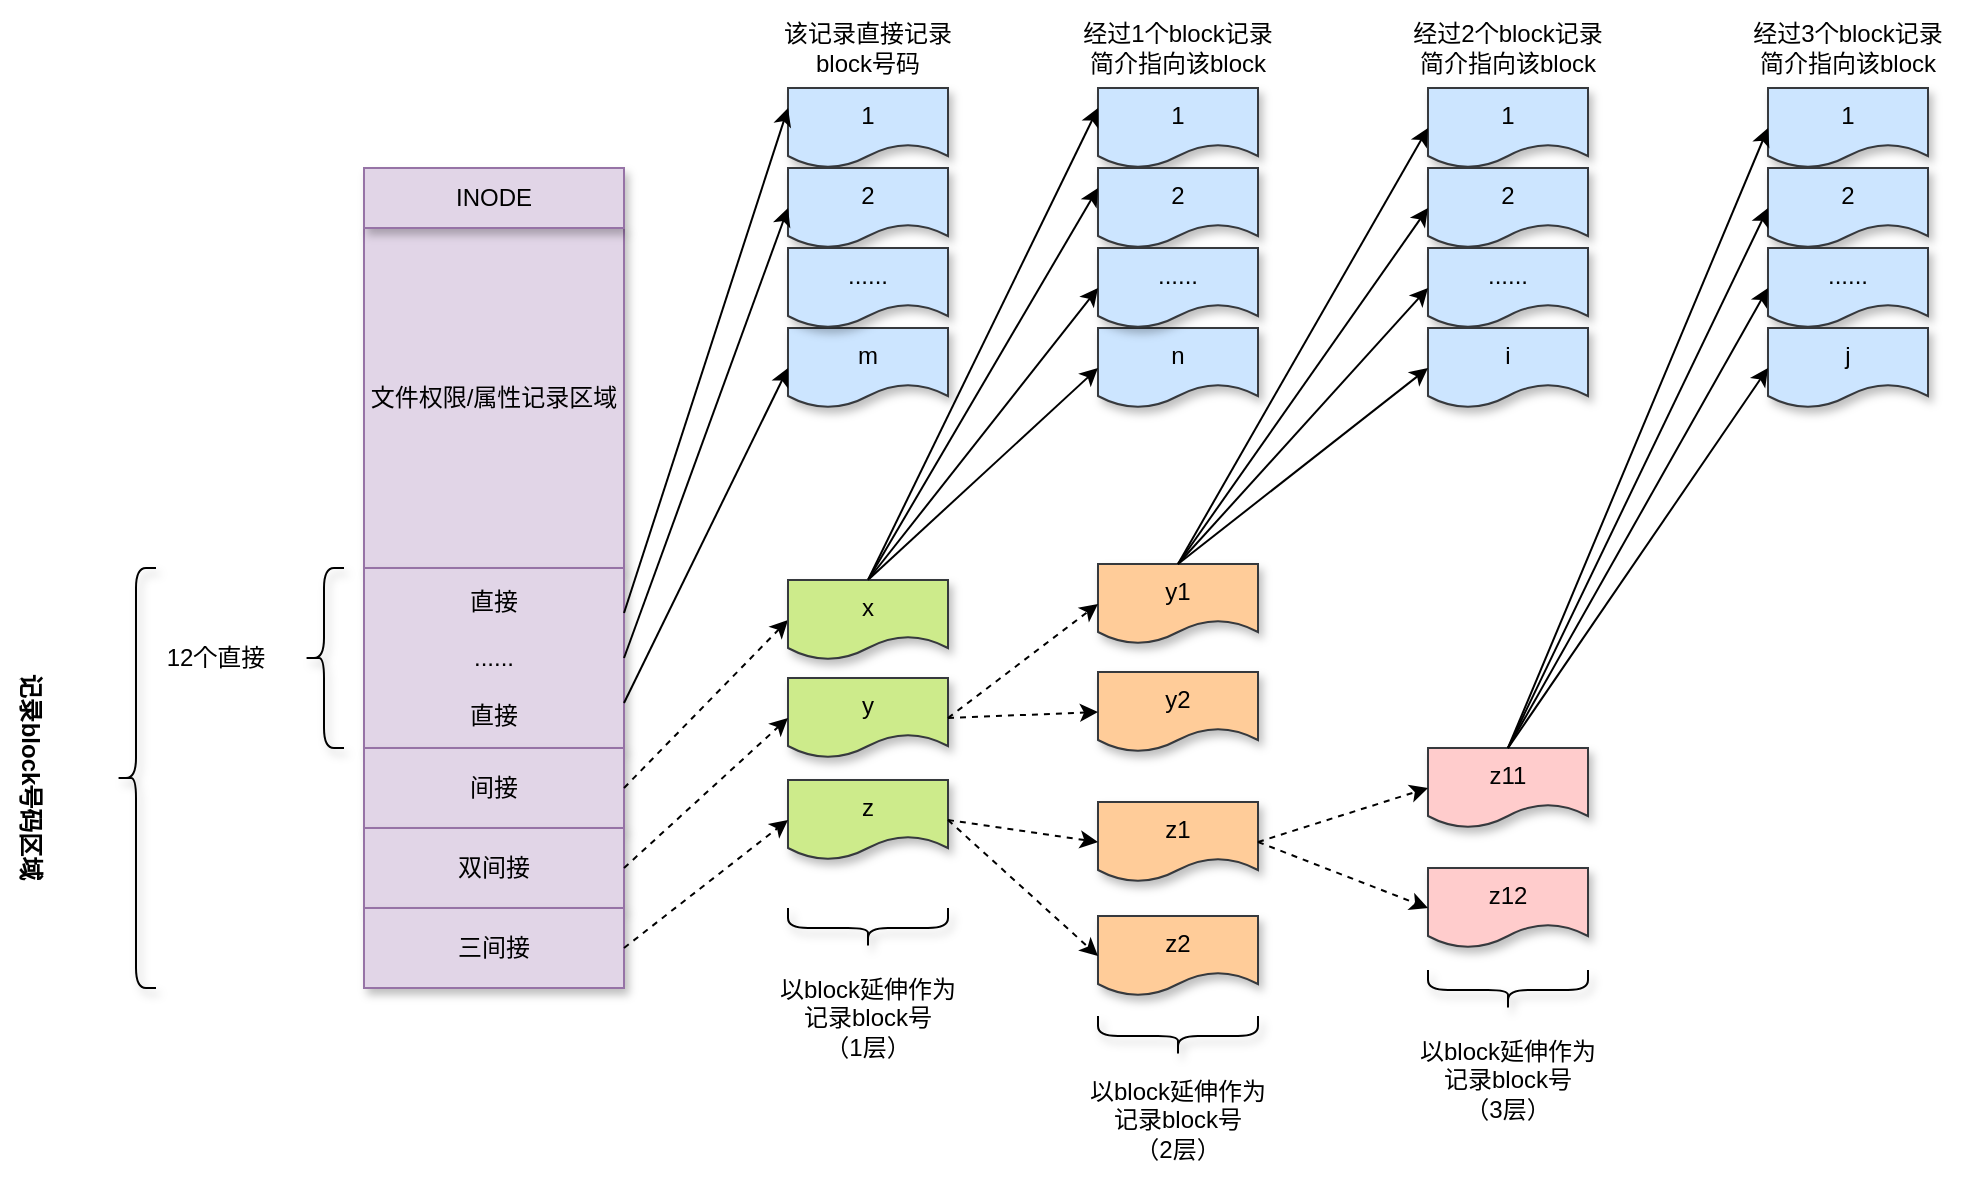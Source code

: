 <mxfile version="16.1.2" type="device"><diagram id="zBo1E9y9CZhKEmtYH8cV" name="第 1 页"><mxGraphModel dx="1185" dy="907" grid="1" gridSize="10" guides="1" tooltips="1" connect="1" arrows="1" fold="1" page="1" pageScale="1" pageWidth="1169" pageHeight="1654" math="0" shadow="0"><root><mxCell id="0"/><mxCell id="1" parent="0"/><mxCell id="5pVceXR9s0oQF_CGtfUR-30" value="&lt;span&gt;文件权限/属性记录区域&lt;/span&gt;" style="rounded=0;whiteSpace=wrap;html=1;shadow=1;glass=0;sketch=0;fillColor=#e1d5e7;strokeColor=#9673a6;" vertex="1" parent="1"><mxGeometry x="218" y="220" width="130" height="170" as="geometry"/></mxCell><mxCell id="5pVceXR9s0oQF_CGtfUR-31" value="直接&lt;br&gt;&lt;br&gt;......&lt;br&gt;&lt;br&gt;直接" style="rounded=0;whiteSpace=wrap;html=1;shadow=1;glass=0;sketch=0;fillColor=#e1d5e7;strokeColor=#9673a6;" vertex="1" parent="1"><mxGeometry x="218" y="390" width="130" height="90" as="geometry"/></mxCell><mxCell id="5pVceXR9s0oQF_CGtfUR-32" value="INODE" style="text;html=1;strokeColor=#9673a6;fillColor=#e1d5e7;align=center;verticalAlign=middle;whiteSpace=wrap;rounded=0;shadow=1;glass=0;sketch=0;" vertex="1" parent="1"><mxGeometry x="218" y="190" width="130" height="30" as="geometry"/></mxCell><mxCell id="5pVceXR9s0oQF_CGtfUR-33" value="间接" style="rounded=0;whiteSpace=wrap;html=1;shadow=1;glass=0;sketch=0;fillColor=#e1d5e7;strokeColor=#9673a6;" vertex="1" parent="1"><mxGeometry x="218" y="480" width="130" height="40" as="geometry"/></mxCell><mxCell id="5pVceXR9s0oQF_CGtfUR-34" value="双间接" style="rounded=0;whiteSpace=wrap;html=1;shadow=1;glass=0;sketch=0;fillColor=#e1d5e7;strokeColor=#9673a6;" vertex="1" parent="1"><mxGeometry x="218" y="520" width="130" height="40" as="geometry"/></mxCell><mxCell id="5pVceXR9s0oQF_CGtfUR-35" value="三间接" style="rounded=0;whiteSpace=wrap;html=1;shadow=1;glass=0;sketch=0;fillColor=#e1d5e7;strokeColor=#9673a6;" vertex="1" parent="1"><mxGeometry x="218" y="560" width="130" height="40" as="geometry"/></mxCell><mxCell id="5pVceXR9s0oQF_CGtfUR-36" value="" style="shape=curlyBracket;whiteSpace=wrap;html=1;rounded=1;shadow=1;glass=0;sketch=0;gradientColor=#ffffff;" vertex="1" parent="1"><mxGeometry x="188" y="390" width="20" height="90" as="geometry"/></mxCell><UserObject label="12个直接" placeholders="1" name="Variable" id="5pVceXR9s0oQF_CGtfUR-37"><mxCell style="text;html=1;strokeColor=none;fillColor=none;align=center;verticalAlign=middle;whiteSpace=wrap;overflow=hidden;rounded=0;shadow=1;glass=0;sketch=0;" vertex="1" parent="1"><mxGeometry x="104" y="425" width="80" height="20" as="geometry"/></mxCell></UserObject><mxCell id="5pVceXR9s0oQF_CGtfUR-39" value="" style="shape=curlyBracket;whiteSpace=wrap;html=1;rounded=1;shadow=1;glass=0;sketch=0;gradientColor=#ffffff;" vertex="1" parent="1"><mxGeometry x="94" y="390" width="20" height="210" as="geometry"/></mxCell><UserObject label="&lt;b&gt;记录block号码区域&lt;/b&gt;" placeholders="1" name="Variable" id="5pVceXR9s0oQF_CGtfUR-41"><mxCell style="text;html=1;strokeColor=none;fillColor=none;align=center;verticalAlign=middle;whiteSpace=wrap;overflow=hidden;rounded=0;shadow=1;glass=0;sketch=0;rotation=90;" vertex="1" parent="1"><mxGeometry x="-12" y="485" width="126" height="20" as="geometry"/></mxCell></UserObject><mxCell id="5pVceXR9s0oQF_CGtfUR-42" value="1" style="shape=document;whiteSpace=wrap;html=1;boundedLbl=1;rounded=0;shadow=1;glass=0;sketch=0;fillColor=#cce5ff;strokeColor=#36393d;" vertex="1" parent="1"><mxGeometry x="430" y="150" width="80" height="40" as="geometry"/></mxCell><mxCell id="5pVceXR9s0oQF_CGtfUR-43" value="2" style="shape=document;whiteSpace=wrap;html=1;boundedLbl=1;rounded=0;shadow=1;glass=0;sketch=0;fillColor=#cce5ff;strokeColor=#36393d;" vertex="1" parent="1"><mxGeometry x="430" y="190" width="80" height="40" as="geometry"/></mxCell><mxCell id="5pVceXR9s0oQF_CGtfUR-44" value="m" style="shape=document;whiteSpace=wrap;html=1;boundedLbl=1;rounded=0;shadow=1;glass=0;sketch=0;fillColor=#cce5ff;strokeColor=#36393d;" vertex="1" parent="1"><mxGeometry x="430" y="270" width="80" height="40" as="geometry"/></mxCell><mxCell id="5pVceXR9s0oQF_CGtfUR-45" value="" style="endArrow=classic;html=1;rounded=0;entryX=0;entryY=0.25;entryDx=0;entryDy=0;exitX=1;exitY=0.25;exitDx=0;exitDy=0;" edge="1" parent="1" source="5pVceXR9s0oQF_CGtfUR-31" target="5pVceXR9s0oQF_CGtfUR-42"><mxGeometry width="50" height="50" relative="1" as="geometry"><mxPoint x="390" y="520" as="sourcePoint"/><mxPoint x="440" y="470" as="targetPoint"/></mxGeometry></mxCell><mxCell id="5pVceXR9s0oQF_CGtfUR-46" value="" style="endArrow=classic;html=1;rounded=0;entryX=0;entryY=0.5;entryDx=0;entryDy=0;exitX=1;exitY=0.5;exitDx=0;exitDy=0;" edge="1" parent="1" source="5pVceXR9s0oQF_CGtfUR-31" target="5pVceXR9s0oQF_CGtfUR-43"><mxGeometry width="50" height="50" relative="1" as="geometry"><mxPoint x="390" y="520" as="sourcePoint"/><mxPoint x="440" y="470" as="targetPoint"/></mxGeometry></mxCell><mxCell id="5pVceXR9s0oQF_CGtfUR-47" value="" style="endArrow=classic;html=1;rounded=0;entryX=0;entryY=0.5;entryDx=0;entryDy=0;exitX=1;exitY=0.75;exitDx=0;exitDy=0;" edge="1" parent="1" source="5pVceXR9s0oQF_CGtfUR-31" target="5pVceXR9s0oQF_CGtfUR-44"><mxGeometry width="50" height="50" relative="1" as="geometry"><mxPoint x="390" y="520" as="sourcePoint"/><mxPoint x="440" y="470" as="targetPoint"/></mxGeometry></mxCell><mxCell id="5pVceXR9s0oQF_CGtfUR-49" value="该记录直接记录block号码" style="text;html=1;strokeColor=none;fillColor=none;align=center;verticalAlign=middle;whiteSpace=wrap;rounded=0;shadow=1;glass=0;sketch=0;" vertex="1" parent="1"><mxGeometry x="420" y="110" width="100" height="40" as="geometry"/></mxCell><mxCell id="5pVceXR9s0oQF_CGtfUR-58" value="" style="endArrow=classic;html=1;rounded=1;exitX=1;exitY=0.5;exitDx=0;exitDy=0;entryX=0;entryY=0.5;entryDx=0;entryDy=0;strokeWidth=1;sketch=0;strokeColor=#000000;dashed=1;" edge="1" parent="1" source="5pVceXR9s0oQF_CGtfUR-33" target="5pVceXR9s0oQF_CGtfUR-66"><mxGeometry width="50" height="50" relative="1" as="geometry"><mxPoint x="550" y="430" as="sourcePoint"/><mxPoint x="417.5" y="470" as="targetPoint"/></mxGeometry></mxCell><mxCell id="5pVceXR9s0oQF_CGtfUR-59" value="1" style="shape=document;whiteSpace=wrap;html=1;boundedLbl=1;rounded=0;shadow=1;glass=0;sketch=0;fillColor=#cce5ff;strokeColor=#36393d;" vertex="1" parent="1"><mxGeometry x="585" y="150" width="80" height="40" as="geometry"/></mxCell><mxCell id="5pVceXR9s0oQF_CGtfUR-60" value="2" style="shape=document;whiteSpace=wrap;html=1;boundedLbl=1;rounded=0;shadow=1;glass=0;sketch=0;fillColor=#cce5ff;strokeColor=#36393d;" vertex="1" parent="1"><mxGeometry x="585" y="190" width="80" height="40" as="geometry"/></mxCell><mxCell id="5pVceXR9s0oQF_CGtfUR-61" value="n" style="shape=document;whiteSpace=wrap;html=1;boundedLbl=1;rounded=0;shadow=1;glass=0;sketch=0;fillColor=#cce5ff;strokeColor=#36393d;" vertex="1" parent="1"><mxGeometry x="585" y="270" width="80" height="40" as="geometry"/></mxCell><mxCell id="5pVceXR9s0oQF_CGtfUR-62" value="" style="endArrow=classic;html=1;rounded=0;sketch=0;strokeColor=#000000;strokeWidth=1;exitX=0.5;exitY=0;exitDx=0;exitDy=0;entryX=0;entryY=0.25;entryDx=0;entryDy=0;" edge="1" parent="1" source="5pVceXR9s0oQF_CGtfUR-66" target="5pVceXR9s0oQF_CGtfUR-59"><mxGeometry width="50" height="50" relative="1" as="geometry"><mxPoint x="522.5" y="450" as="sourcePoint"/><mxPoint x="610" y="380" as="targetPoint"/></mxGeometry></mxCell><mxCell id="5pVceXR9s0oQF_CGtfUR-63" value="" style="endArrow=classic;html=1;rounded=0;sketch=0;strokeColor=#000000;strokeWidth=1;exitX=0.5;exitY=0;exitDx=0;exitDy=0;entryX=0;entryY=0.25;entryDx=0;entryDy=0;" edge="1" parent="1" source="5pVceXR9s0oQF_CGtfUR-66" target="5pVceXR9s0oQF_CGtfUR-60"><mxGeometry width="50" height="50" relative="1" as="geometry"><mxPoint x="522.5" y="470" as="sourcePoint"/><mxPoint x="595" y="170" as="targetPoint"/></mxGeometry></mxCell><mxCell id="5pVceXR9s0oQF_CGtfUR-64" value="" style="endArrow=classic;html=1;rounded=0;sketch=0;strokeColor=#000000;strokeWidth=1;exitX=0.5;exitY=0;exitDx=0;exitDy=0;entryX=0;entryY=0.5;entryDx=0;entryDy=0;" edge="1" parent="1" source="5pVceXR9s0oQF_CGtfUR-66" target="5pVceXR9s0oQF_CGtfUR-61"><mxGeometry width="50" height="50" relative="1" as="geometry"><mxPoint x="522.5" y="480" as="sourcePoint"/><mxPoint x="595" y="210" as="targetPoint"/></mxGeometry></mxCell><mxCell id="5pVceXR9s0oQF_CGtfUR-65" value="经过1个block记录简介指向该block" style="text;html=1;strokeColor=none;fillColor=none;align=center;verticalAlign=middle;whiteSpace=wrap;rounded=0;shadow=1;glass=0;sketch=0;" vertex="1" parent="1"><mxGeometry x="575" y="110" width="100" height="40" as="geometry"/></mxCell><mxCell id="5pVceXR9s0oQF_CGtfUR-66" value="x" style="shape=document;whiteSpace=wrap;html=1;boundedLbl=1;rounded=0;shadow=1;glass=0;sketch=0;fillColor=#cdeb8b;strokeColor=#36393d;" vertex="1" parent="1"><mxGeometry x="430" y="396" width="80" height="40" as="geometry"/></mxCell><mxCell id="5pVceXR9s0oQF_CGtfUR-67" value="......" style="shape=document;whiteSpace=wrap;html=1;boundedLbl=1;rounded=0;shadow=1;glass=0;sketch=0;fillColor=#cce5ff;strokeColor=#36393d;" vertex="1" parent="1"><mxGeometry x="585" y="230" width="80" height="40" as="geometry"/></mxCell><mxCell id="5pVceXR9s0oQF_CGtfUR-68" value="" style="endArrow=classic;html=1;rounded=0;sketch=0;strokeColor=#000000;strokeWidth=1;exitX=0.5;exitY=0;exitDx=0;exitDy=0;entryX=0;entryY=0.5;entryDx=0;entryDy=0;" edge="1" parent="1" source="5pVceXR9s0oQF_CGtfUR-66" target="5pVceXR9s0oQF_CGtfUR-67"><mxGeometry width="50" height="50" relative="1" as="geometry"><mxPoint x="480" y="455" as="sourcePoint"/><mxPoint x="595" y="300" as="targetPoint"/></mxGeometry></mxCell><mxCell id="5pVceXR9s0oQF_CGtfUR-69" value="......" style="shape=document;whiteSpace=wrap;html=1;boundedLbl=1;rounded=0;shadow=1;glass=0;sketch=0;fillColor=#cce5ff;strokeColor=#36393d;" vertex="1" parent="1"><mxGeometry x="430" y="230" width="80" height="40" as="geometry"/></mxCell><mxCell id="5pVceXR9s0oQF_CGtfUR-70" value="y" style="shape=document;whiteSpace=wrap;html=1;boundedLbl=1;rounded=0;shadow=1;glass=0;sketch=0;fillColor=#cdeb8b;strokeColor=#36393d;" vertex="1" parent="1"><mxGeometry x="430" y="445" width="80" height="40" as="geometry"/></mxCell><mxCell id="5pVceXR9s0oQF_CGtfUR-71" value="" style="endArrow=classic;html=1;rounded=1;exitX=1;exitY=0.5;exitDx=0;exitDy=0;entryX=0;entryY=0.5;entryDx=0;entryDy=0;strokeWidth=1;sketch=0;strokeColor=#000000;dashed=1;" edge="1" parent="1" source="5pVceXR9s0oQF_CGtfUR-34" target="5pVceXR9s0oQF_CGtfUR-70"><mxGeometry width="50" height="50" relative="1" as="geometry"><mxPoint x="358" y="510" as="sourcePoint"/><mxPoint x="440" y="429" as="targetPoint"/></mxGeometry></mxCell><mxCell id="5pVceXR9s0oQF_CGtfUR-72" value="y1" style="shape=document;whiteSpace=wrap;html=1;boundedLbl=1;rounded=0;shadow=1;glass=0;sketch=0;fillColor=#ffcc99;strokeColor=#36393d;" vertex="1" parent="1"><mxGeometry x="585" y="388" width="80" height="40" as="geometry"/></mxCell><mxCell id="5pVceXR9s0oQF_CGtfUR-73" value="y2" style="shape=document;whiteSpace=wrap;html=1;boundedLbl=1;rounded=0;shadow=1;glass=0;sketch=0;fillColor=#ffcc99;strokeColor=#36393d;" vertex="1" parent="1"><mxGeometry x="585" y="442" width="80" height="40" as="geometry"/></mxCell><mxCell id="5pVceXR9s0oQF_CGtfUR-74" value="" style="endArrow=classic;html=1;rounded=1;exitX=1;exitY=0.5;exitDx=0;exitDy=0;entryX=0;entryY=0.5;entryDx=0;entryDy=0;strokeWidth=1;sketch=0;strokeColor=#000000;dashed=1;" edge="1" parent="1" source="5pVceXR9s0oQF_CGtfUR-70" target="5pVceXR9s0oQF_CGtfUR-72"><mxGeometry width="50" height="50" relative="1" as="geometry"><mxPoint x="358" y="550" as="sourcePoint"/><mxPoint x="440" y="510" as="targetPoint"/></mxGeometry></mxCell><mxCell id="5pVceXR9s0oQF_CGtfUR-75" value="" style="endArrow=classic;html=1;rounded=1;exitX=1;exitY=0.5;exitDx=0;exitDy=0;entryX=0;entryY=0.5;entryDx=0;entryDy=0;strokeWidth=1;sketch=0;strokeColor=#000000;dashed=1;" edge="1" parent="1" source="5pVceXR9s0oQF_CGtfUR-70" target="5pVceXR9s0oQF_CGtfUR-73"><mxGeometry width="50" height="50" relative="1" as="geometry"><mxPoint x="368" y="560" as="sourcePoint"/><mxPoint x="450" y="520" as="targetPoint"/></mxGeometry></mxCell><mxCell id="5pVceXR9s0oQF_CGtfUR-76" value="1" style="shape=document;whiteSpace=wrap;html=1;boundedLbl=1;rounded=0;shadow=1;glass=0;sketch=0;fillColor=#cce5ff;strokeColor=#36393d;" vertex="1" parent="1"><mxGeometry x="750" y="150" width="80" height="40" as="geometry"/></mxCell><mxCell id="5pVceXR9s0oQF_CGtfUR-77" value="2" style="shape=document;whiteSpace=wrap;html=1;boundedLbl=1;rounded=0;shadow=1;glass=0;sketch=0;fillColor=#cce5ff;strokeColor=#36393d;" vertex="1" parent="1"><mxGeometry x="750" y="190" width="80" height="40" as="geometry"/></mxCell><mxCell id="5pVceXR9s0oQF_CGtfUR-78" value="......" style="shape=document;whiteSpace=wrap;html=1;boundedLbl=1;rounded=0;shadow=1;glass=0;sketch=0;fillColor=#cce5ff;strokeColor=#36393d;" vertex="1" parent="1"><mxGeometry x="750" y="230" width="80" height="40" as="geometry"/></mxCell><mxCell id="5pVceXR9s0oQF_CGtfUR-79" value="i" style="shape=document;whiteSpace=wrap;html=1;boundedLbl=1;rounded=0;shadow=1;glass=0;sketch=0;fillColor=#cce5ff;strokeColor=#36393d;" vertex="1" parent="1"><mxGeometry x="750" y="270" width="80" height="40" as="geometry"/></mxCell><mxCell id="5pVceXR9s0oQF_CGtfUR-80" value="1" style="shape=document;whiteSpace=wrap;html=1;boundedLbl=1;rounded=0;shadow=1;glass=0;sketch=0;fillColor=#cce5ff;strokeColor=#36393d;" vertex="1" parent="1"><mxGeometry x="920" y="150" width="80" height="40" as="geometry"/></mxCell><mxCell id="5pVceXR9s0oQF_CGtfUR-81" value="2" style="shape=document;whiteSpace=wrap;html=1;boundedLbl=1;rounded=0;shadow=1;glass=0;sketch=0;fillColor=#cce5ff;strokeColor=#36393d;" vertex="1" parent="1"><mxGeometry x="920" y="190" width="80" height="40" as="geometry"/></mxCell><mxCell id="5pVceXR9s0oQF_CGtfUR-83" value="......" style="shape=document;whiteSpace=wrap;html=1;boundedLbl=1;rounded=0;shadow=1;glass=0;sketch=0;fillColor=#cce5ff;strokeColor=#36393d;" vertex="1" parent="1"><mxGeometry x="920" y="230" width="80" height="40" as="geometry"/></mxCell><mxCell id="5pVceXR9s0oQF_CGtfUR-84" value="j" style="shape=document;whiteSpace=wrap;html=1;boundedLbl=1;rounded=0;shadow=1;glass=0;sketch=0;fillColor=#cce5ff;strokeColor=#36393d;" vertex="1" parent="1"><mxGeometry x="920" y="270" width="80" height="40" as="geometry"/></mxCell><mxCell id="5pVceXR9s0oQF_CGtfUR-85" value="" style="endArrow=classic;html=1;rounded=0;sketch=0;strokeColor=#000000;strokeWidth=1;exitX=0.5;exitY=0;exitDx=0;exitDy=0;entryX=0;entryY=0.5;entryDx=0;entryDy=0;" edge="1" parent="1" source="5pVceXR9s0oQF_CGtfUR-72" target="5pVceXR9s0oQF_CGtfUR-76"><mxGeometry width="50" height="50" relative="1" as="geometry"><mxPoint x="480" y="409" as="sourcePoint"/><mxPoint x="595" y="300" as="targetPoint"/></mxGeometry></mxCell><mxCell id="5pVceXR9s0oQF_CGtfUR-86" value="" style="endArrow=classic;html=1;rounded=0;sketch=0;strokeColor=#000000;strokeWidth=1;exitX=0.5;exitY=0;exitDx=0;exitDy=0;entryX=0;entryY=0.5;entryDx=0;entryDy=0;" edge="1" parent="1" source="5pVceXR9s0oQF_CGtfUR-72" target="5pVceXR9s0oQF_CGtfUR-77"><mxGeometry width="50" height="50" relative="1" as="geometry"><mxPoint x="635" y="418" as="sourcePoint"/><mxPoint x="760" y="180" as="targetPoint"/></mxGeometry></mxCell><mxCell id="5pVceXR9s0oQF_CGtfUR-87" value="" style="endArrow=classic;html=1;rounded=0;sketch=0;strokeColor=#000000;strokeWidth=1;exitX=0.5;exitY=0;exitDx=0;exitDy=0;entryX=0;entryY=0.5;entryDx=0;entryDy=0;" edge="1" parent="1" source="5pVceXR9s0oQF_CGtfUR-72" target="5pVceXR9s0oQF_CGtfUR-78"><mxGeometry width="50" height="50" relative="1" as="geometry"><mxPoint x="645" y="428" as="sourcePoint"/><mxPoint x="770" y="190" as="targetPoint"/></mxGeometry></mxCell><mxCell id="5pVceXR9s0oQF_CGtfUR-88" value="" style="endArrow=classic;html=1;rounded=0;sketch=0;strokeColor=#000000;strokeWidth=1;exitX=0.5;exitY=0;exitDx=0;exitDy=0;entryX=0;entryY=0.5;entryDx=0;entryDy=0;" edge="1" parent="1" source="5pVceXR9s0oQF_CGtfUR-72" target="5pVceXR9s0oQF_CGtfUR-79"><mxGeometry width="50" height="50" relative="1" as="geometry"><mxPoint x="655" y="438" as="sourcePoint"/><mxPoint x="780" y="200" as="targetPoint"/></mxGeometry></mxCell><mxCell id="5pVceXR9s0oQF_CGtfUR-89" value="z" style="shape=document;whiteSpace=wrap;html=1;boundedLbl=1;rounded=0;shadow=1;glass=0;sketch=0;fillColor=#cdeb8b;strokeColor=#36393d;" vertex="1" parent="1"><mxGeometry x="430" y="496" width="80" height="40" as="geometry"/></mxCell><mxCell id="5pVceXR9s0oQF_CGtfUR-90" value="" style="endArrow=classic;html=1;rounded=1;exitX=1;exitY=0.5;exitDx=0;exitDy=0;entryX=0;entryY=0.5;entryDx=0;entryDy=0;strokeWidth=1;sketch=0;strokeColor=#000000;dashed=1;" edge="1" parent="1" source="5pVceXR9s0oQF_CGtfUR-35" target="5pVceXR9s0oQF_CGtfUR-89"><mxGeometry width="50" height="50" relative="1" as="geometry"><mxPoint x="358" y="550" as="sourcePoint"/><mxPoint x="440" y="475" as="targetPoint"/></mxGeometry></mxCell><mxCell id="5pVceXR9s0oQF_CGtfUR-91" value="z1" style="shape=document;whiteSpace=wrap;html=1;boundedLbl=1;rounded=0;shadow=1;glass=0;sketch=0;fillColor=#ffcc99;strokeColor=#36393d;" vertex="1" parent="1"><mxGeometry x="585" y="507" width="80" height="40" as="geometry"/></mxCell><mxCell id="5pVceXR9s0oQF_CGtfUR-92" value="z2" style="shape=document;whiteSpace=wrap;html=1;boundedLbl=1;rounded=0;shadow=1;glass=0;sketch=0;fillColor=#ffcc99;strokeColor=#36393d;" vertex="1" parent="1"><mxGeometry x="585" y="564" width="80" height="40" as="geometry"/></mxCell><mxCell id="5pVceXR9s0oQF_CGtfUR-93" value="" style="endArrow=classic;html=1;rounded=1;exitX=1;exitY=0.5;exitDx=0;exitDy=0;entryX=0;entryY=0.5;entryDx=0;entryDy=0;strokeWidth=1;sketch=0;strokeColor=#000000;dashed=1;" edge="1" parent="1" source="5pVceXR9s0oQF_CGtfUR-89" target="5pVceXR9s0oQF_CGtfUR-91"><mxGeometry width="50" height="50" relative="1" as="geometry"><mxPoint x="520" y="475" as="sourcePoint"/><mxPoint x="595" y="418" as="targetPoint"/></mxGeometry></mxCell><mxCell id="5pVceXR9s0oQF_CGtfUR-94" value="" style="endArrow=classic;html=1;rounded=1;exitX=1;exitY=0.5;exitDx=0;exitDy=0;entryX=0;entryY=0.5;entryDx=0;entryDy=0;strokeWidth=1;sketch=0;strokeColor=#000000;dashed=1;" edge="1" parent="1" source="5pVceXR9s0oQF_CGtfUR-89" target="5pVceXR9s0oQF_CGtfUR-92"><mxGeometry width="50" height="50" relative="1" as="geometry"><mxPoint x="520" y="551" as="sourcePoint"/><mxPoint x="595" y="551" as="targetPoint"/></mxGeometry></mxCell><mxCell id="5pVceXR9s0oQF_CGtfUR-95" value="z11" style="shape=document;whiteSpace=wrap;html=1;boundedLbl=1;rounded=0;shadow=1;glass=0;sketch=0;fillColor=#ffcccc;strokeColor=#36393d;" vertex="1" parent="1"><mxGeometry x="750" y="480" width="80" height="40" as="geometry"/></mxCell><mxCell id="5pVceXR9s0oQF_CGtfUR-97" value="z12" style="shape=document;whiteSpace=wrap;html=1;boundedLbl=1;rounded=0;shadow=1;glass=0;sketch=0;fillColor=#ffcccc;strokeColor=#36393d;" vertex="1" parent="1"><mxGeometry x="750" y="540" width="80" height="40" as="geometry"/></mxCell><mxCell id="5pVceXR9s0oQF_CGtfUR-98" value="" style="endArrow=classic;html=1;rounded=1;exitX=1;exitY=0.5;exitDx=0;exitDy=0;entryX=0;entryY=0.5;entryDx=0;entryDy=0;strokeWidth=1;sketch=0;strokeColor=#000000;dashed=1;" edge="1" parent="1" source="5pVceXR9s0oQF_CGtfUR-91" target="5pVceXR9s0oQF_CGtfUR-95"><mxGeometry width="50" height="50" relative="1" as="geometry"><mxPoint x="520" y="551" as="sourcePoint"/><mxPoint x="595" y="550" as="targetPoint"/></mxGeometry></mxCell><mxCell id="5pVceXR9s0oQF_CGtfUR-99" value="" style="endArrow=classic;html=1;rounded=1;exitX=1;exitY=0.5;exitDx=0;exitDy=0;entryX=0;entryY=0.5;entryDx=0;entryDy=0;strokeWidth=1;sketch=0;strokeColor=#000000;dashed=1;" edge="1" parent="1" source="5pVceXR9s0oQF_CGtfUR-91" target="5pVceXR9s0oQF_CGtfUR-97"><mxGeometry width="50" height="50" relative="1" as="geometry"><mxPoint x="675" y="550" as="sourcePoint"/><mxPoint x="760" y="510" as="targetPoint"/></mxGeometry></mxCell><mxCell id="5pVceXR9s0oQF_CGtfUR-100" value="" style="endArrow=classic;html=1;rounded=0;sketch=0;strokeColor=#000000;strokeWidth=1;exitX=0.5;exitY=0;exitDx=0;exitDy=0;entryX=0;entryY=0.5;entryDx=0;entryDy=0;" edge="1" parent="1" source="5pVceXR9s0oQF_CGtfUR-95" target="5pVceXR9s0oQF_CGtfUR-80"><mxGeometry width="50" height="50" relative="1" as="geometry"><mxPoint x="635" y="398" as="sourcePoint"/><mxPoint x="760" y="300" as="targetPoint"/></mxGeometry></mxCell><mxCell id="5pVceXR9s0oQF_CGtfUR-101" value="" style="endArrow=classic;html=1;rounded=0;sketch=0;strokeColor=#000000;strokeWidth=1;exitX=0.5;exitY=0;exitDx=0;exitDy=0;entryX=0;entryY=0.5;entryDx=0;entryDy=0;" edge="1" parent="1" source="5pVceXR9s0oQF_CGtfUR-95" target="5pVceXR9s0oQF_CGtfUR-81"><mxGeometry width="50" height="50" relative="1" as="geometry"><mxPoint x="800" y="490" as="sourcePoint"/><mxPoint x="930" y="180" as="targetPoint"/></mxGeometry></mxCell><mxCell id="5pVceXR9s0oQF_CGtfUR-102" value="" style="endArrow=classic;html=1;rounded=0;sketch=0;strokeColor=#000000;strokeWidth=1;exitX=0.5;exitY=0;exitDx=0;exitDy=0;entryX=0;entryY=0.5;entryDx=0;entryDy=0;" edge="1" parent="1" source="5pVceXR9s0oQF_CGtfUR-95" target="5pVceXR9s0oQF_CGtfUR-83"><mxGeometry width="50" height="50" relative="1" as="geometry"><mxPoint x="800" y="490" as="sourcePoint"/><mxPoint x="930" y="220" as="targetPoint"/></mxGeometry></mxCell><mxCell id="5pVceXR9s0oQF_CGtfUR-103" value="" style="endArrow=classic;html=1;rounded=0;sketch=0;strokeColor=#000000;strokeWidth=1;exitX=0.5;exitY=0;exitDx=0;exitDy=0;entryX=0;entryY=0.5;entryDx=0;entryDy=0;" edge="1" parent="1" source="5pVceXR9s0oQF_CGtfUR-95" target="5pVceXR9s0oQF_CGtfUR-84"><mxGeometry width="50" height="50" relative="1" as="geometry"><mxPoint x="800" y="490" as="sourcePoint"/><mxPoint x="930" y="260" as="targetPoint"/></mxGeometry></mxCell><mxCell id="5pVceXR9s0oQF_CGtfUR-104" value="经过2个block记录简介指向该block" style="text;html=1;strokeColor=none;fillColor=none;align=center;verticalAlign=middle;whiteSpace=wrap;rounded=0;shadow=1;glass=0;sketch=0;" vertex="1" parent="1"><mxGeometry x="740" y="110" width="100" height="40" as="geometry"/></mxCell><mxCell id="5pVceXR9s0oQF_CGtfUR-105" value="经过3个block记录简介指向该block" style="text;html=1;strokeColor=none;fillColor=none;align=center;verticalAlign=middle;whiteSpace=wrap;rounded=0;shadow=1;glass=0;sketch=0;" vertex="1" parent="1"><mxGeometry x="910" y="110" width="100" height="40" as="geometry"/></mxCell><mxCell id="5pVceXR9s0oQF_CGtfUR-107" value="" style="shape=curlyBracket;whiteSpace=wrap;html=1;rounded=1;flipH=1;shadow=1;glass=0;sketch=0;gradientColor=#ffffff;direction=north;size=0.5;" vertex="1" parent="1"><mxGeometry x="430" y="560" width="80" height="20" as="geometry"/></mxCell><mxCell id="5pVceXR9s0oQF_CGtfUR-109" value="以block延伸作为记录block号&lt;br&gt;（1层）" style="text;html=1;strokeColor=none;fillColor=none;align=center;verticalAlign=middle;whiteSpace=wrap;rounded=0;shadow=1;glass=0;sketch=0;" vertex="1" parent="1"><mxGeometry x="420" y="590" width="100" height="50" as="geometry"/></mxCell><mxCell id="5pVceXR9s0oQF_CGtfUR-110" value="" style="shape=curlyBracket;whiteSpace=wrap;html=1;rounded=1;flipH=1;shadow=1;glass=0;sketch=0;gradientColor=#ffffff;direction=north;size=0.5;" vertex="1" parent="1"><mxGeometry x="585" y="614" width="80" height="20" as="geometry"/></mxCell><mxCell id="5pVceXR9s0oQF_CGtfUR-111" value="以block延伸作为记录block号&lt;br&gt;（2层）" style="text;html=1;strokeColor=none;fillColor=none;align=center;verticalAlign=middle;whiteSpace=wrap;rounded=0;shadow=1;glass=0;sketch=0;" vertex="1" parent="1"><mxGeometry x="575" y="641" width="100" height="50" as="geometry"/></mxCell><mxCell id="5pVceXR9s0oQF_CGtfUR-112" value="" style="shape=curlyBracket;whiteSpace=wrap;html=1;rounded=1;flipH=1;shadow=1;glass=0;sketch=0;gradientColor=#ffffff;direction=north;size=0.5;" vertex="1" parent="1"><mxGeometry x="750" y="591" width="80" height="20" as="geometry"/></mxCell><mxCell id="5pVceXR9s0oQF_CGtfUR-113" value="以block延伸作为记录block号&lt;br&gt;（3层）" style="text;html=1;strokeColor=none;fillColor=none;align=center;verticalAlign=middle;whiteSpace=wrap;rounded=0;shadow=1;glass=0;sketch=0;" vertex="1" parent="1"><mxGeometry x="740" y="621" width="100" height="50" as="geometry"/></mxCell></root></mxGraphModel></diagram></mxfile>